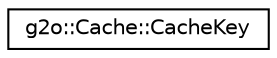 digraph "Graphical Class Hierarchy"
{
  edge [fontname="Helvetica",fontsize="10",labelfontname="Helvetica",labelfontsize="10"];
  node [fontname="Helvetica",fontsize="10",shape=record];
  rankdir="LR";
  Node0 [label="g2o::Cache::CacheKey",height=0.2,width=0.4,color="black", fillcolor="white", style="filled",URL="$classg2o_1_1_cache_1_1_cache_key.html"];
}
